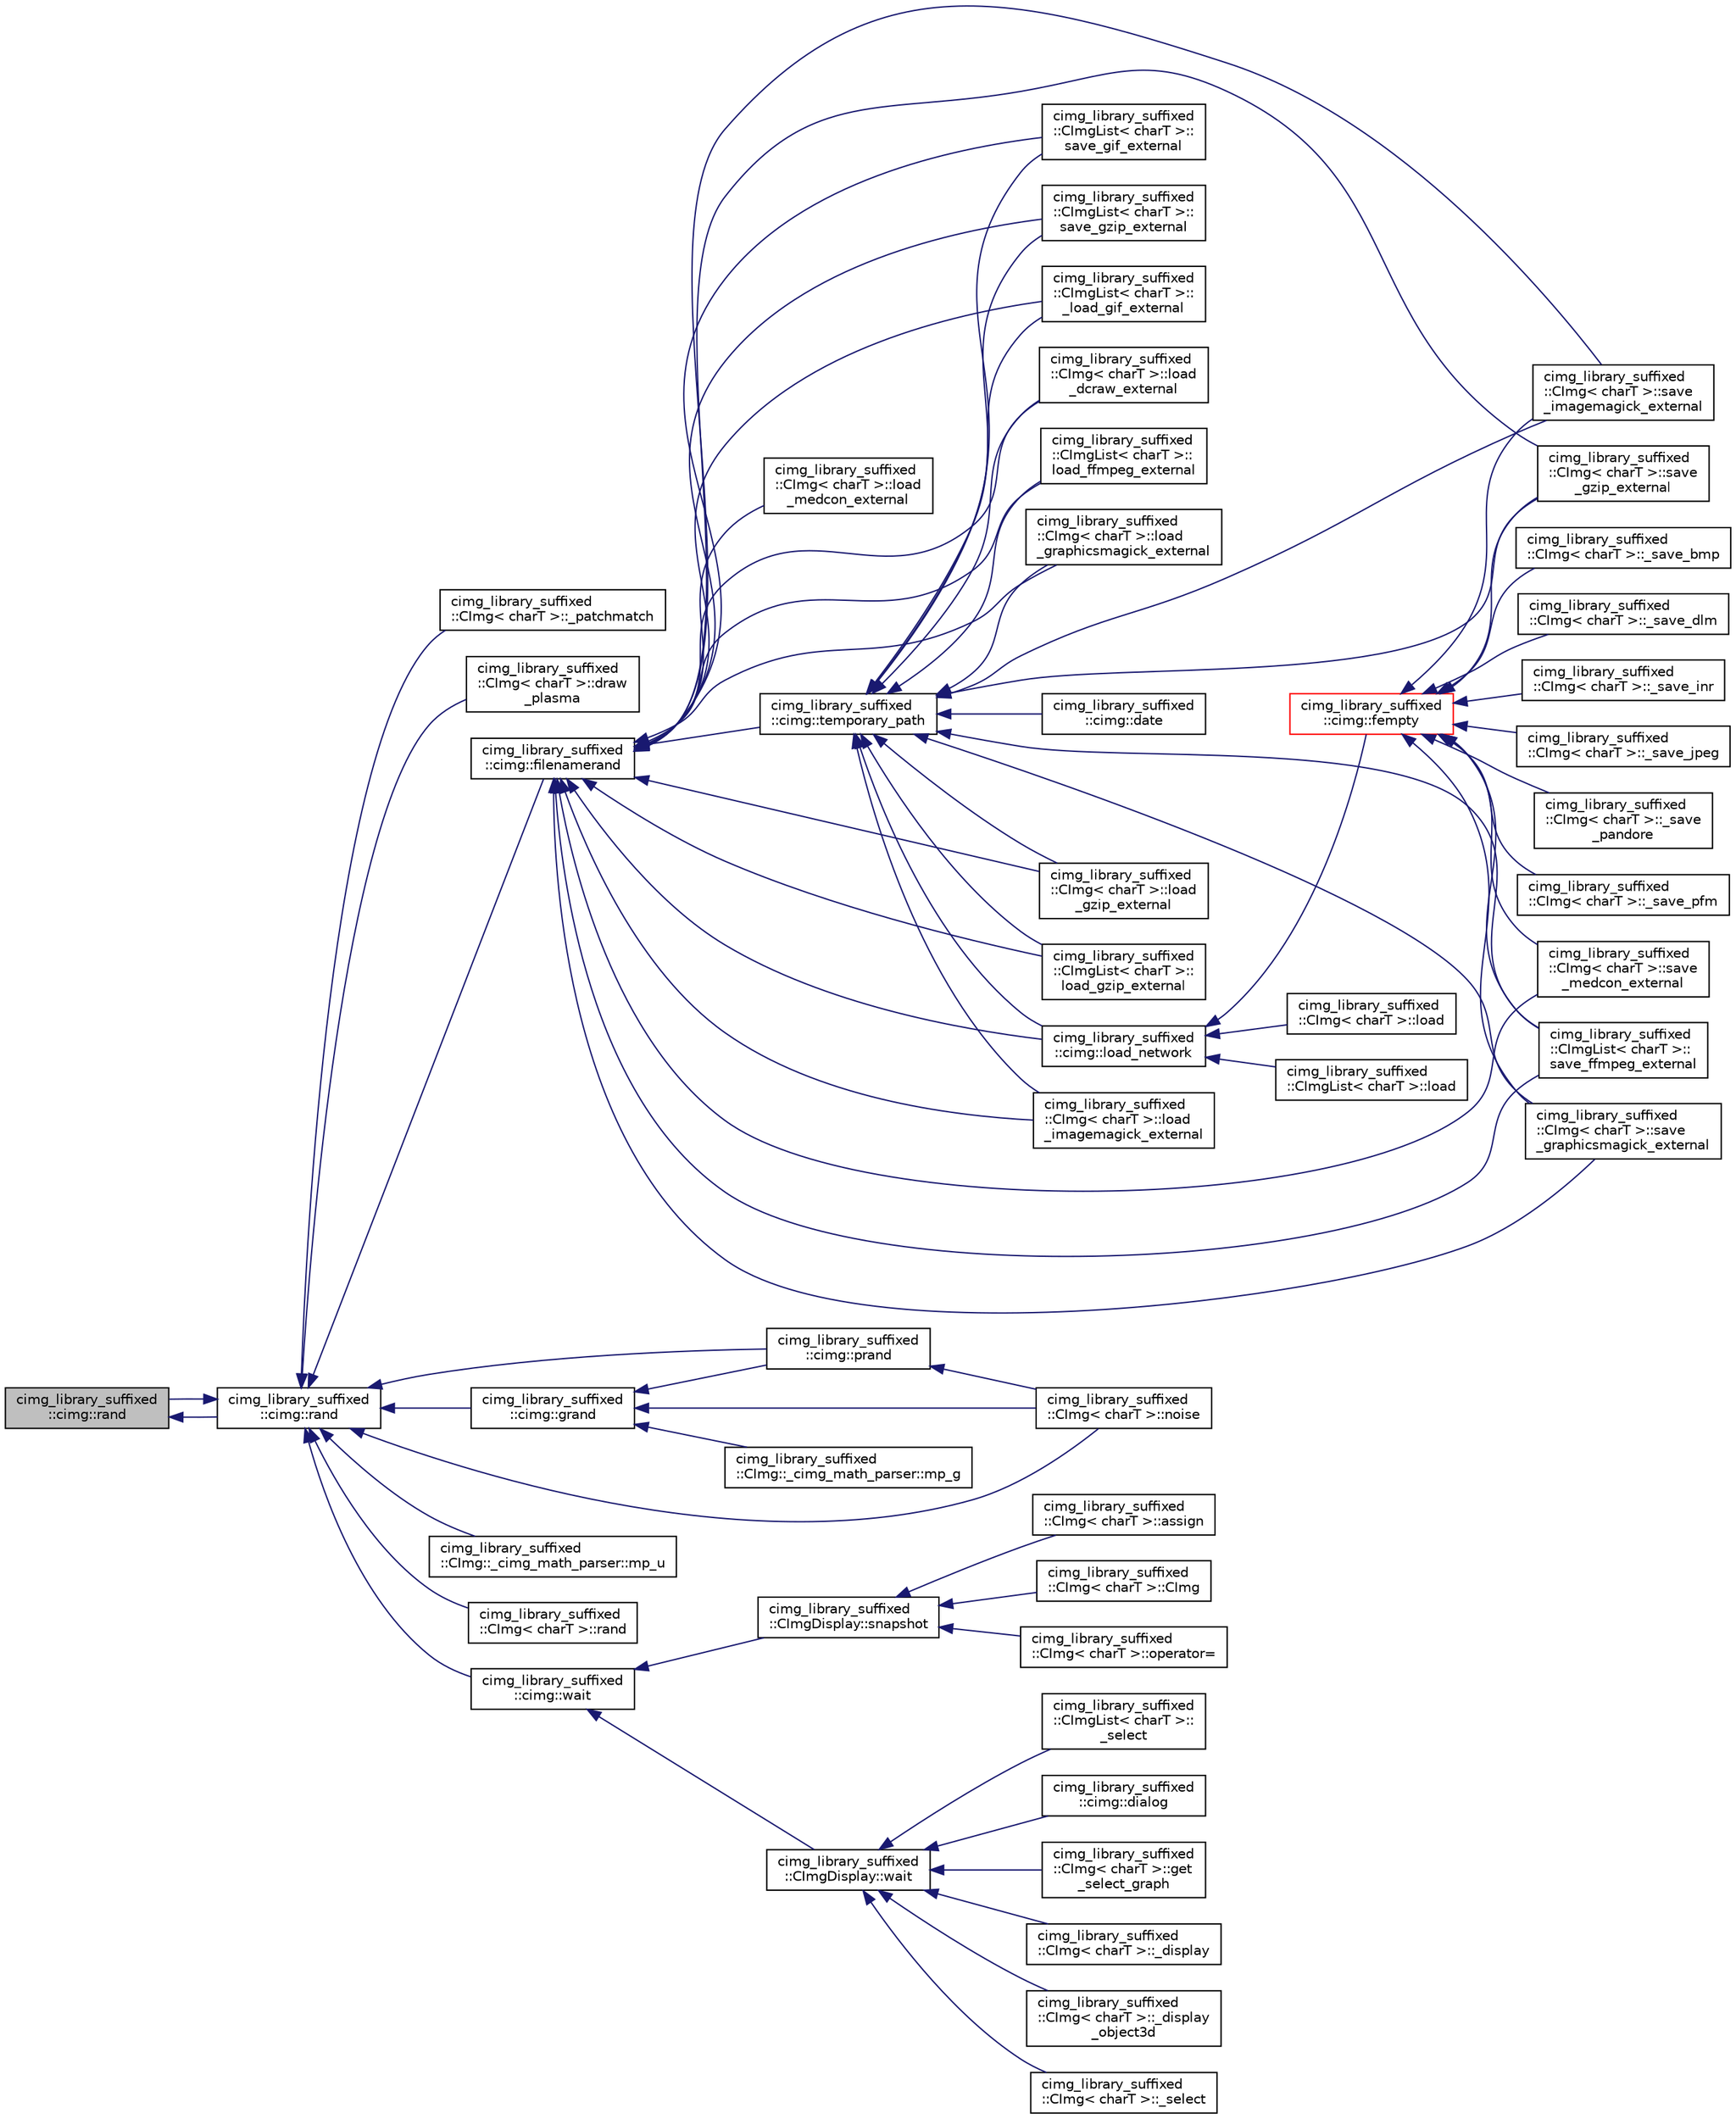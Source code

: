 digraph "cimg_library_suffixed::cimg::rand"
{
 // INTERACTIVE_SVG=YES
  edge [fontname="Helvetica",fontsize="10",labelfontname="Helvetica",labelfontsize="10"];
  node [fontname="Helvetica",fontsize="10",shape=record];
  rankdir="LR";
  Node3333 [label="cimg_library_suffixed\l::cimg::rand",height=0.2,width=0.4,color="black", fillcolor="grey75", style="filled", fontcolor="black"];
  Node3333 -> Node3334 [dir="back",color="midnightblue",fontsize="10",style="solid",fontname="Helvetica"];
  Node3334 [label="cimg_library_suffixed\l::cimg::rand",height=0.2,width=0.4,color="black", fillcolor="white", style="filled",URL="$namespacecimg__library__suffixed_1_1cimg.html#ab7c09300be61c8a3361c379069100252",tooltip="Return a random variable uniformely distributed between [val_min,val_max]. "];
  Node3334 -> Node3335 [dir="back",color="midnightblue",fontsize="10",style="solid",fontname="Helvetica"];
  Node3335 [label="cimg_library_suffixed\l::CImg\< charT \>::_patchmatch",height=0.2,width=0.4,color="black", fillcolor="white", style="filled",URL="$structcimg__library__suffixed_1_1_c_img.html#a421343970ecbb9ca4e25f3d40b495be7"];
  Node3334 -> Node3336 [dir="back",color="midnightblue",fontsize="10",style="solid",fontname="Helvetica"];
  Node3336 [label="cimg_library_suffixed\l::CImg\< charT \>::draw\l_plasma",height=0.2,width=0.4,color="black", fillcolor="white", style="filled",URL="$structcimg__library__suffixed_1_1_c_img.html#a61fea969244cdf85058b91703182275e",tooltip="Draw a random plasma texture. "];
  Node3334 -> Node3337 [dir="back",color="midnightblue",fontsize="10",style="solid",fontname="Helvetica"];
  Node3337 [label="cimg_library_suffixed\l::cimg::filenamerand",height=0.2,width=0.4,color="black", fillcolor="white", style="filled",URL="$namespacecimg__library__suffixed_1_1cimg.html#ae92216bbc140ed7afef601f72ba2bd81"];
  Node3337 -> Node3338 [dir="back",color="midnightblue",fontsize="10",style="solid",fontname="Helvetica"];
  Node3338 [label="cimg_library_suffixed\l::CImgList\< charT \>::\l_load_gif_external",height=0.2,width=0.4,color="black", fillcolor="white", style="filled",URL="$structcimg__library__suffixed_1_1_c_img_list.html#a666592ad2e1ecef3317d060696ebbfaa"];
  Node3337 -> Node3339 [dir="back",color="midnightblue",fontsize="10",style="solid",fontname="Helvetica"];
  Node3339 [label="cimg_library_suffixed\l::CImg\< charT \>::load\l_dcraw_external",height=0.2,width=0.4,color="black", fillcolor="white", style="filled",URL="$structcimg__library__suffixed_1_1_c_img.html#ae8ee2dbbc634767b37efabe0f0eb7104",tooltip="Load image from a RAW Color Camera file, using external tool &#39;dcraw&#39;. "];
  Node3337 -> Node3340 [dir="back",color="midnightblue",fontsize="10",style="solid",fontname="Helvetica"];
  Node3340 [label="cimg_library_suffixed\l::CImgList\< charT \>::\lload_ffmpeg_external",height=0.2,width=0.4,color="black", fillcolor="white", style="filled",URL="$structcimg__library__suffixed_1_1_c_img_list.html#aa1c97a6c05ba746d02440eec0ad2e602",tooltip="Load an image from a video file using the external tool &#39;ffmpeg&#39;. "];
  Node3337 -> Node3341 [dir="back",color="midnightblue",fontsize="10",style="solid",fontname="Helvetica"];
  Node3341 [label="cimg_library_suffixed\l::CImg\< charT \>::load\l_graphicsmagick_external",height=0.2,width=0.4,color="black", fillcolor="white", style="filled",URL="$structcimg__library__suffixed_1_1_c_img.html#a34578e61c66a0046835660bada43e3d6",tooltip="Load image using GraphicsMagick&#39;s external tool &#39;gm&#39;. "];
  Node3337 -> Node3342 [dir="back",color="midnightblue",fontsize="10",style="solid",fontname="Helvetica"];
  Node3342 [label="cimg_library_suffixed\l::CImg\< charT \>::load\l_gzip_external",height=0.2,width=0.4,color="black", fillcolor="white", style="filled",URL="$structcimg__library__suffixed_1_1_c_img.html#a1f1ef95d7faa4c2c7a72d3d347f30dad",tooltip="Load gzipped image file, using external tool &#39;gunzip&#39;. "];
  Node3337 -> Node3343 [dir="back",color="midnightblue",fontsize="10",style="solid",fontname="Helvetica"];
  Node3343 [label="cimg_library_suffixed\l::CImgList\< charT \>::\lload_gzip_external",height=0.2,width=0.4,color="black", fillcolor="white", style="filled",URL="$structcimg__library__suffixed_1_1_c_img_list.html#aae55e9a79bf2f7e08108dd200f63bf2c",tooltip="Load a gzipped list, using external tool &#39;gunzip&#39;. "];
  Node3337 -> Node3344 [dir="back",color="midnightblue",fontsize="10",style="solid",fontname="Helvetica"];
  Node3344 [label="cimg_library_suffixed\l::CImg\< charT \>::load\l_imagemagick_external",height=0.2,width=0.4,color="black", fillcolor="white", style="filled",URL="$structcimg__library__suffixed_1_1_c_img.html#a8278afa0b313d0f3465ef91dabdac549",tooltip="Load image using ImageMagick&#39;s external tool &#39;convert&#39;. "];
  Node3337 -> Node3345 [dir="back",color="midnightblue",fontsize="10",style="solid",fontname="Helvetica"];
  Node3345 [label="cimg_library_suffixed\l::CImg\< charT \>::load\l_medcon_external",height=0.2,width=0.4,color="black", fillcolor="white", style="filled",URL="$structcimg__library__suffixed_1_1_c_img.html#a8306218d5edf273c822113b799fd89cc",tooltip="Load image from a DICOM file, using XMedcon&#39;s external tool &#39;medcon&#39;. "];
  Node3337 -> Node3346 [dir="back",color="midnightblue",fontsize="10",style="solid",fontname="Helvetica"];
  Node3346 [label="cimg_library_suffixed\l::cimg::load_network",height=0.2,width=0.4,color="black", fillcolor="white", style="filled",URL="$namespacecimg__library__suffixed_1_1cimg.html#a90c05fe6fc049cba75f3a12807e97158",tooltip="Load file from network as a local temporary file. "];
  Node3346 -> Node3347 [dir="back",color="midnightblue",fontsize="10",style="solid",fontname="Helvetica"];
  Node3347 [label="cimg_library_suffixed\l::cimg::fempty",height=0.2,width=0.4,color="red", fillcolor="white", style="filled",URL="$namespacecimg__library__suffixed_1_1cimg.html#a0f3577978081461118330fc3ecd4b9db",tooltip="Create an empty file. "];
  Node3347 -> Node3348 [dir="back",color="midnightblue",fontsize="10",style="solid",fontname="Helvetica"];
  Node3348 [label="cimg_library_suffixed\l::CImg\< charT \>::_save_bmp",height=0.2,width=0.4,color="black", fillcolor="white", style="filled",URL="$structcimg__library__suffixed_1_1_c_img.html#ae9faefb948746c5d646fe5c80f28c4fc"];
  Node3347 -> Node3349 [dir="back",color="midnightblue",fontsize="10",style="solid",fontname="Helvetica"];
  Node3349 [label="cimg_library_suffixed\l::CImg\< charT \>::_save_dlm",height=0.2,width=0.4,color="black", fillcolor="white", style="filled",URL="$structcimg__library__suffixed_1_1_c_img.html#a78929d9b9d2af829f3e3fc576e99b61d"];
  Node3347 -> Node3350 [dir="back",color="midnightblue",fontsize="10",style="solid",fontname="Helvetica"];
  Node3350 [label="cimg_library_suffixed\l::CImg\< charT \>::_save_inr",height=0.2,width=0.4,color="black", fillcolor="white", style="filled",URL="$structcimg__library__suffixed_1_1_c_img.html#aa29c8a2179f282535660800f9b9192e0"];
  Node3347 -> Node3351 [dir="back",color="midnightblue",fontsize="10",style="solid",fontname="Helvetica"];
  Node3351 [label="cimg_library_suffixed\l::CImg\< charT \>::_save_jpeg",height=0.2,width=0.4,color="black", fillcolor="white", style="filled",URL="$structcimg__library__suffixed_1_1_c_img.html#aa41e292505817af60a4896ed19302304"];
  Node3347 -> Node3352 [dir="back",color="midnightblue",fontsize="10",style="solid",fontname="Helvetica"];
  Node3352 [label="cimg_library_suffixed\l::CImg\< charT \>::_save\l_pandore",height=0.2,width=0.4,color="black", fillcolor="white", style="filled",URL="$structcimg__library__suffixed_1_1_c_img.html#a01931f2bad5c72da454d990ebcf55f94"];
  Node3347 -> Node3353 [dir="back",color="midnightblue",fontsize="10",style="solid",fontname="Helvetica"];
  Node3353 [label="cimg_library_suffixed\l::CImg\< charT \>::_save_pfm",height=0.2,width=0.4,color="black", fillcolor="white", style="filled",URL="$structcimg__library__suffixed_1_1_c_img.html#a65be74d7d22bb71e708b3beb8e9cae49"];
  Node3347 -> Node3364 [dir="back",color="midnightblue",fontsize="10",style="solid",fontname="Helvetica"];
  Node3364 [label="cimg_library_suffixed\l::CImgList\< charT \>::\lsave_ffmpeg_external",height=0.2,width=0.4,color="black", fillcolor="white", style="filled",URL="$structcimg__library__suffixed_1_1_c_img_list.html#af09a45345581747984f4df0607418f2c",tooltip="Save image sequence, using the external tool &#39;ffmpeg&#39;. "];
  Node3347 -> Node3365 [dir="back",color="midnightblue",fontsize="10",style="solid",fontname="Helvetica"];
  Node3365 [label="cimg_library_suffixed\l::CImg\< charT \>::save\l_graphicsmagick_external",height=0.2,width=0.4,color="black", fillcolor="white", style="filled",URL="$structcimg__library__suffixed_1_1_c_img.html#a44f125968c20e8c7d833bf7d75c32db6",tooltip="Save image using GraphicsMagick&#39;s external binary. "];
  Node3347 -> Node3366 [dir="back",color="midnightblue",fontsize="10",style="solid",fontname="Helvetica"];
  Node3366 [label="cimg_library_suffixed\l::CImg\< charT \>::save\l_gzip_external",height=0.2,width=0.4,color="black", fillcolor="white", style="filled",URL="$structcimg__library__suffixed_1_1_c_img.html#a53983bb4f1ebe2a817b68029b8c04cb1",tooltip="Save image using gzip external binary. "];
  Node3347 -> Node3367 [dir="back",color="midnightblue",fontsize="10",style="solid",fontname="Helvetica"];
  Node3367 [label="cimg_library_suffixed\l::CImg\< charT \>::save\l_imagemagick_external",height=0.2,width=0.4,color="black", fillcolor="white", style="filled",URL="$structcimg__library__suffixed_1_1_c_img.html#afbf8db949f62c8bd3f2f73ba3d9c1420",tooltip="Save image using ImageMagick&#39;s external binary. "];
  Node3347 -> Node3369 [dir="back",color="midnightblue",fontsize="10",style="solid",fontname="Helvetica"];
  Node3369 [label="cimg_library_suffixed\l::CImg\< charT \>::save\l_medcon_external",height=0.2,width=0.4,color="black", fillcolor="white", style="filled",URL="$structcimg__library__suffixed_1_1_c_img.html#a30d02c3d77fc43c8b5845e92268cdab5",tooltip="Save image as a Dicom file. "];
  Node3346 -> Node3374 [dir="back",color="midnightblue",fontsize="10",style="solid",fontname="Helvetica"];
  Node3374 [label="cimg_library_suffixed\l::CImg\< charT \>::load",height=0.2,width=0.4,color="black", fillcolor="white", style="filled",URL="$structcimg__library__suffixed_1_1_c_img.html#ae8353b28bfbc5c4421c7adfbb98fe32f",tooltip="Load image from a file. "];
  Node3346 -> Node3375 [dir="back",color="midnightblue",fontsize="10",style="solid",fontname="Helvetica"];
  Node3375 [label="cimg_library_suffixed\l::CImgList\< charT \>::load",height=0.2,width=0.4,color="black", fillcolor="white", style="filled",URL="$structcimg__library__suffixed_1_1_c_img_list.html#a63bd67d8dd2301933df7decb4612916e",tooltip="Load a list from a file. "];
  Node3337 -> Node3364 [dir="back",color="midnightblue",fontsize="10",style="solid",fontname="Helvetica"];
  Node3337 -> Node3376 [dir="back",color="midnightblue",fontsize="10",style="solid",fontname="Helvetica"];
  Node3376 [label="cimg_library_suffixed\l::CImgList\< charT \>::\lsave_gif_external",height=0.2,width=0.4,color="black", fillcolor="white", style="filled",URL="$structcimg__library__suffixed_1_1_c_img_list.html#a759ef20b53f1e507973dc53fcc2c7bb2",tooltip="Save image sequence as a GIF animated file. "];
  Node3337 -> Node3365 [dir="back",color="midnightblue",fontsize="10",style="solid",fontname="Helvetica"];
  Node3337 -> Node3366 [dir="back",color="midnightblue",fontsize="10",style="solid",fontname="Helvetica"];
  Node3337 -> Node3377 [dir="back",color="midnightblue",fontsize="10",style="solid",fontname="Helvetica"];
  Node3377 [label="cimg_library_suffixed\l::CImgList\< charT \>::\lsave_gzip_external",height=0.2,width=0.4,color="black", fillcolor="white", style="filled",URL="$structcimg__library__suffixed_1_1_c_img_list.html#aad5afe8b913e276dd281255dd787b4ba",tooltip="Save list as a gzipped file, using external tool &#39;gzip&#39;. "];
  Node3337 -> Node3367 [dir="back",color="midnightblue",fontsize="10",style="solid",fontname="Helvetica"];
  Node3337 -> Node3369 [dir="back",color="midnightblue",fontsize="10",style="solid",fontname="Helvetica"];
  Node3337 -> Node3378 [dir="back",color="midnightblue",fontsize="10",style="solid",fontname="Helvetica"];
  Node3378 [label="cimg_library_suffixed\l::cimg::temporary_path",height=0.2,width=0.4,color="black", fillcolor="white", style="filled",URL="$namespacecimg__library__suffixed_1_1cimg.html#ae9af8e17db04e875db3b45cbe58892d6",tooltip="Get/set path to store temporary files. "];
  Node3378 -> Node3379 [dir="back",color="midnightblue",fontsize="10",style="solid",fontname="Helvetica"];
  Node3379 [label="cimg_library_suffixed\l::cimg::date",height=0.2,width=0.4,color="black", fillcolor="white", style="filled",URL="$namespacecimg__library__suffixed_1_1cimg.html#aac739bf544269324a04504ebe92b93e9",tooltip="Get current local time (single-attribute version). "];
  Node3378 -> Node3341 [dir="back",color="midnightblue",fontsize="10",style="solid",fontname="Helvetica"];
  Node3378 -> Node3342 [dir="back",color="midnightblue",fontsize="10",style="solid",fontname="Helvetica"];
  Node3378 -> Node3344 [dir="back",color="midnightblue",fontsize="10",style="solid",fontname="Helvetica"];
  Node3378 -> Node3339 [dir="back",color="midnightblue",fontsize="10",style="solid",fontname="Helvetica"];
  Node3378 -> Node3366 [dir="back",color="midnightblue",fontsize="10",style="solid",fontname="Helvetica"];
  Node3378 -> Node3365 [dir="back",color="midnightblue",fontsize="10",style="solid",fontname="Helvetica"];
  Node3378 -> Node3367 [dir="back",color="midnightblue",fontsize="10",style="solid",fontname="Helvetica"];
  Node3378 -> Node3340 [dir="back",color="midnightblue",fontsize="10",style="solid",fontname="Helvetica"];
  Node3378 -> Node3338 [dir="back",color="midnightblue",fontsize="10",style="solid",fontname="Helvetica"];
  Node3378 -> Node3343 [dir="back",color="midnightblue",fontsize="10",style="solid",fontname="Helvetica"];
  Node3378 -> Node3376 [dir="back",color="midnightblue",fontsize="10",style="solid",fontname="Helvetica"];
  Node3378 -> Node3377 [dir="back",color="midnightblue",fontsize="10",style="solid",fontname="Helvetica"];
  Node3378 -> Node3364 [dir="back",color="midnightblue",fontsize="10",style="solid",fontname="Helvetica"];
  Node3378 -> Node3346 [dir="back",color="midnightblue",fontsize="10",style="solid",fontname="Helvetica"];
  Node3334 -> Node3380 [dir="back",color="midnightblue",fontsize="10",style="solid",fontname="Helvetica"];
  Node3380 [label="cimg_library_suffixed\l::cimg::grand",height=0.2,width=0.4,color="black", fillcolor="white", style="filled",URL="$namespacecimg__library__suffixed_1_1cimg.html#aa12c572ad67f655e27f7b8e3e76dafa5",tooltip="Return a random variable following a gaussian distribution and a standard deviation of 1..."];
  Node3380 -> Node3381 [dir="back",color="midnightblue",fontsize="10",style="solid",fontname="Helvetica"];
  Node3381 [label="cimg_library_suffixed\l::CImg::_cimg_math_parser::mp_g",height=0.2,width=0.4,color="black", fillcolor="white", style="filled",URL="$structcimg__library__suffixed_1_1_c_img_1_1__cimg__math__parser.html#a1a6f67dab44ca62b11aec01933907178"];
  Node3380 -> Node3382 [dir="back",color="midnightblue",fontsize="10",style="solid",fontname="Helvetica"];
  Node3382 [label="cimg_library_suffixed\l::CImg\< charT \>::noise",height=0.2,width=0.4,color="black", fillcolor="white", style="filled",URL="$structcimg__library__suffixed_1_1_c_img.html#a6049c651eefc3a13b8f7d1fc3ff225d7",tooltip="Add random noise to pixel values. "];
  Node3380 -> Node3383 [dir="back",color="midnightblue",fontsize="10",style="solid",fontname="Helvetica"];
  Node3383 [label="cimg_library_suffixed\l::cimg::prand",height=0.2,width=0.4,color="black", fillcolor="white", style="filled",URL="$namespacecimg__library__suffixed_1_1cimg.html#a2a18bbfb6a496d8d5a02943be8eaa936",tooltip="Return a random variable following a Poisson distribution of parameter z. "];
  Node3383 -> Node3382 [dir="back",color="midnightblue",fontsize="10",style="solid",fontname="Helvetica"];
  Node3334 -> Node3384 [dir="back",color="midnightblue",fontsize="10",style="solid",fontname="Helvetica"];
  Node3384 [label="cimg_library_suffixed\l::CImg::_cimg_math_parser::mp_u",height=0.2,width=0.4,color="black", fillcolor="white", style="filled",URL="$structcimg__library__suffixed_1_1_c_img_1_1__cimg__math__parser.html#a581b8b88624a47c8a5e3d76cbf0a3df0"];
  Node3334 -> Node3382 [dir="back",color="midnightblue",fontsize="10",style="solid",fontname="Helvetica"];
  Node3334 -> Node3383 [dir="back",color="midnightblue",fontsize="10",style="solid",fontname="Helvetica"];
  Node3334 -> Node3333 [dir="back",color="midnightblue",fontsize="10",style="solid",fontname="Helvetica"];
  Node3334 -> Node3385 [dir="back",color="midnightblue",fontsize="10",style="solid",fontname="Helvetica"];
  Node3385 [label="cimg_library_suffixed\l::CImg\< charT \>::rand",height=0.2,width=0.4,color="black", fillcolor="white", style="filled",URL="$structcimg__library__suffixed_1_1_c_img.html#a73eb697c067589691393d1232178ae9c",tooltip="Fill image with random values in specified range. "];
  Node3334 -> Node3386 [dir="back",color="midnightblue",fontsize="10",style="solid",fontname="Helvetica"];
  Node3386 [label="cimg_library_suffixed\l::cimg::wait",height=0.2,width=0.4,color="black", fillcolor="white", style="filled",URL="$namespacecimg__library__suffixed_1_1cimg.html#a8431f8cf0989f40df3b6ac7d9dc90abd",tooltip="Wait for a given number of milliseconds since the last call to wait(). "];
  Node3386 -> Node3387 [dir="back",color="midnightblue",fontsize="10",style="solid",fontname="Helvetica"];
  Node3387 [label="cimg_library_suffixed\l::CImgDisplay::wait",height=0.2,width=0.4,color="black", fillcolor="white", style="filled",URL="$structcimg__library__suffixed_1_1_c_img_display.html#a6ba54ea916f502d782ccb787ce02ccbd",tooltip="Wait for any user event occuring on the current display. "];
  Node3387 -> Node3388 [dir="back",color="midnightblue",fontsize="10",style="solid",fontname="Helvetica"];
  Node3388 [label="cimg_library_suffixed\l::CImg\< charT \>::_display",height=0.2,width=0.4,color="black", fillcolor="white", style="filled",URL="$structcimg__library__suffixed_1_1_c_img.html#adf9d80c60e82b079056c31cb0fe61faf"];
  Node3387 -> Node3389 [dir="back",color="midnightblue",fontsize="10",style="solid",fontname="Helvetica"];
  Node3389 [label="cimg_library_suffixed\l::CImg\< charT \>::_display\l_object3d",height=0.2,width=0.4,color="black", fillcolor="white", style="filled",URL="$structcimg__library__suffixed_1_1_c_img.html#a8b40db5a9818c3f961a90840b271de6c"];
  Node3387 -> Node3390 [dir="back",color="midnightblue",fontsize="10",style="solid",fontname="Helvetica"];
  Node3390 [label="cimg_library_suffixed\l::CImg\< charT \>::_select",height=0.2,width=0.4,color="black", fillcolor="white", style="filled",URL="$structcimg__library__suffixed_1_1_c_img.html#ad9b7141242d0b6e861a8014112ddb5b5"];
  Node3387 -> Node3391 [dir="back",color="midnightblue",fontsize="10",style="solid",fontname="Helvetica"];
  Node3391 [label="cimg_library_suffixed\l::CImgList\< charT \>::\l_select",height=0.2,width=0.4,color="black", fillcolor="white", style="filled",URL="$structcimg__library__suffixed_1_1_c_img_list.html#af8a6b01f20b2d459e5abe6b99836ea9a"];
  Node3387 -> Node3392 [dir="back",color="midnightblue",fontsize="10",style="solid",fontname="Helvetica"];
  Node3392 [label="cimg_library_suffixed\l::cimg::dialog",height=0.2,width=0.4,color="black", fillcolor="white", style="filled",URL="$namespacecimg__library__suffixed_1_1cimg.html#a11aed0e6b30d75bf50946ee78d1aed94",tooltip="Display a simple dialog box, and wait for the user&#39;s response. "];
  Node3387 -> Node3393 [dir="back",color="midnightblue",fontsize="10",style="solid",fontname="Helvetica"];
  Node3393 [label="cimg_library_suffixed\l::CImg\< charT \>::get\l_select_graph",height=0.2,width=0.4,color="black", fillcolor="white", style="filled",URL="$structcimg__library__suffixed_1_1_c_img.html#a689f47424dc7c548ebfe53e431409199",tooltip="Select sub-graph in a graph. "];
  Node3386 -> Node3394 [dir="back",color="midnightblue",fontsize="10",style="solid",fontname="Helvetica"];
  Node3394 [label="cimg_library_suffixed\l::CImgDisplay::snapshot",height=0.2,width=0.4,color="black", fillcolor="white", style="filled",URL="$structcimg__library__suffixed_1_1_c_img_display.html#a914ee0515249db301dc66275861a6b3e",tooltip="Take a snapshot of the associated window content. "];
  Node3394 -> Node3395 [dir="back",color="midnightblue",fontsize="10",style="solid",fontname="Helvetica"];
  Node3395 [label="cimg_library_suffixed\l::CImg\< charT \>::assign",height=0.2,width=0.4,color="black", fillcolor="white", style="filled",URL="$structcimg__library__suffixed_1_1_c_img.html#a668fe887682e7cbb469409842bb98cd2",tooltip="Construct image from a display window . "];
  Node3394 -> Node3396 [dir="back",color="midnightblue",fontsize="10",style="solid",fontname="Helvetica"];
  Node3396 [label="cimg_library_suffixed\l::CImg\< charT \>::CImg",height=0.2,width=0.4,color="black", fillcolor="white", style="filled",URL="$structcimg__library__suffixed_1_1_c_img.html#a015159d8cee61c2f2316c3e128470a71",tooltip="Construct image from a display window. "];
  Node3394 -> Node3397 [dir="back",color="midnightblue",fontsize="10",style="solid",fontname="Helvetica"];
  Node3397 [label="cimg_library_suffixed\l::CImg\< charT \>::operator=",height=0.2,width=0.4,color="black", fillcolor="white", style="filled",URL="$structcimg__library__suffixed_1_1_c_img.html#a75e18966d8e02a9cee85642038e30a08",tooltip="Copy the content of a display window to the current image instance. "];
}
